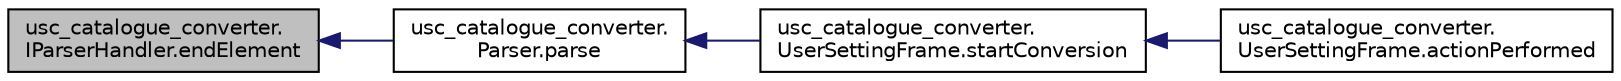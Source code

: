 digraph "usc_catalogue_converter.IParserHandler.endElement"
{
  edge [fontname="Helvetica",fontsize="10",labelfontname="Helvetica",labelfontsize="10"];
  node [fontname="Helvetica",fontsize="10",shape=record];
  rankdir="LR";
  Node16 [label="usc_catalogue_converter.\lIParserHandler.endElement",height=0.2,width=0.4,color="black", fillcolor="grey75", style="filled", fontcolor="black"];
  Node16 -> Node17 [dir="back",color="midnightblue",fontsize="10",style="solid",fontname="Helvetica"];
  Node17 [label="usc_catalogue_converter.\lParser.parse",height=0.2,width=0.4,color="black", fillcolor="white", style="filled",URL="$db/db8/classusc__catalogue__converter_1_1_parser.html#a470c90a698aa265418dda603d930ef13"];
  Node17 -> Node18 [dir="back",color="midnightblue",fontsize="10",style="solid",fontname="Helvetica"];
  Node18 [label="usc_catalogue_converter.\lUserSettingFrame.startConversion",height=0.2,width=0.4,color="black", fillcolor="white", style="filled",URL="$d4/dd8/classusc__catalogue__converter_1_1_user_setting_frame.html#aab418e562314bd98c4cd5cd18805ba03"];
  Node18 -> Node19 [dir="back",color="midnightblue",fontsize="10",style="solid",fontname="Helvetica"];
  Node19 [label="usc_catalogue_converter.\lUserSettingFrame.actionPerformed",height=0.2,width=0.4,color="black", fillcolor="white", style="filled",URL="$d4/dd8/classusc__catalogue__converter_1_1_user_setting_frame.html#a57130353766afa50b1f9b0cb377d7442"];
}

